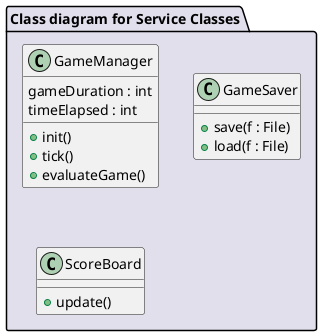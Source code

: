@startuml

package "Class diagram for Service Classes" #E1DFEB {

    class GameManager {
        gameDuration : int
        timeElapsed : int
        + init()
        + tick()
        + evaluateGame()
    }

    class GameSaver {
        + save(f : File)
        + load(f : File)
    }

    class ScoreBoard {
        + update()
    }
}

@enduml